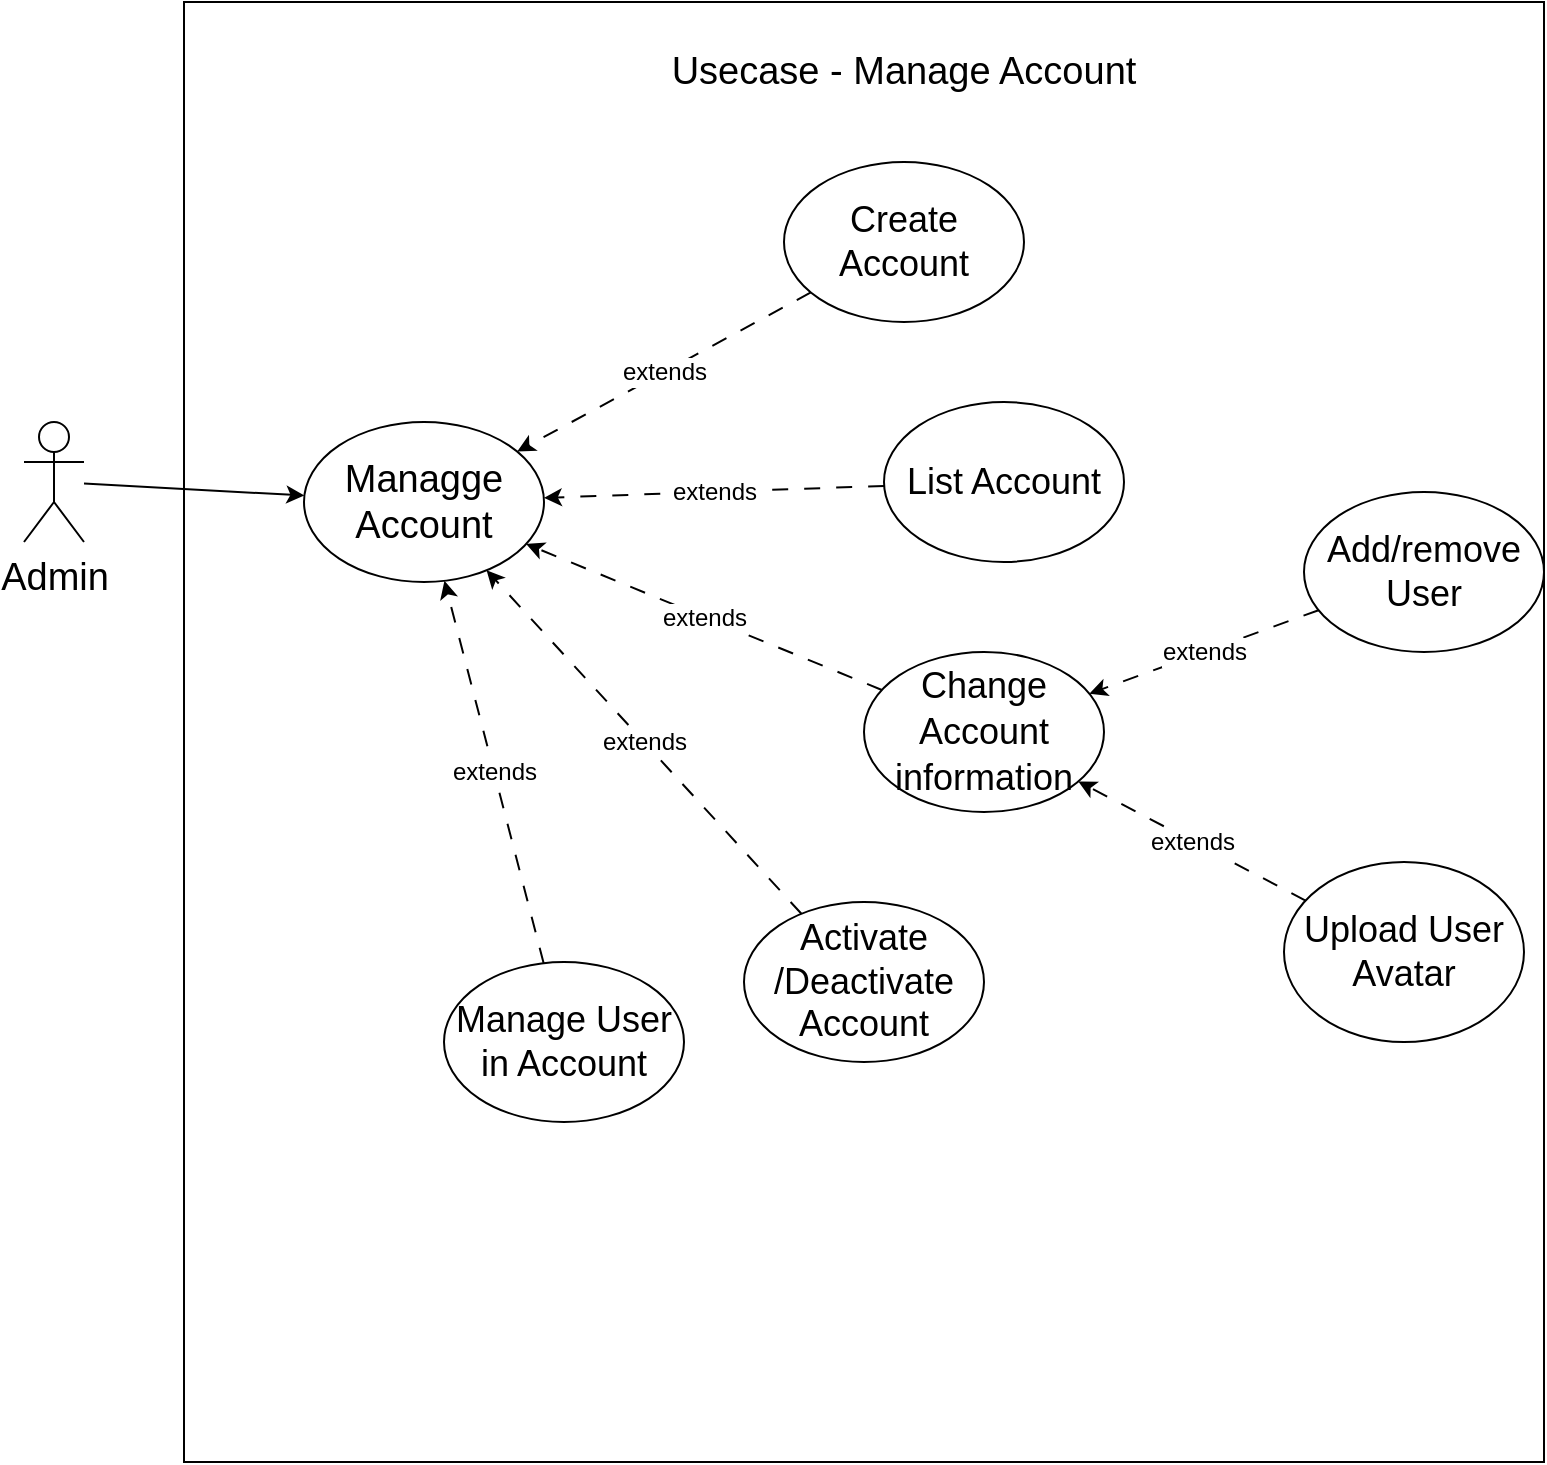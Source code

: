 <mxfile version="20.8.18" type="github">
  <diagram name="Page-1" id="XzVBgIWI4deymh5A6jbV">
    <mxGraphModel dx="957" dy="811" grid="1" gridSize="10" guides="1" tooltips="1" connect="1" arrows="1" fold="1" page="1" pageScale="1" pageWidth="850" pageHeight="1100" math="0" shadow="0">
      <root>
        <mxCell id="0" />
        <mxCell id="1" parent="0" />
        <mxCell id="UxGyb9DE3IA88hsAa_5P-1" value="" style="rounded=0;whiteSpace=wrap;html=1;fontFamily=Helvetica;fontSize=19;" vertex="1" parent="1">
          <mxGeometry x="120" y="20" width="680" height="730" as="geometry" />
        </mxCell>
        <mxCell id="UxGyb9DE3IA88hsAa_5P-2" value="Usecase - Manage Account" style="text;html=1;strokeColor=none;fillColor=none;align=center;verticalAlign=middle;whiteSpace=wrap;rounded=0;fontSize=19;fontFamily=Helvetica;" vertex="1" parent="1">
          <mxGeometry x="345" y="40" width="270" height="30" as="geometry" />
        </mxCell>
        <mxCell id="UxGyb9DE3IA88hsAa_5P-5" style="edgeStyle=none;rounded=0;orthogonalLoop=1;jettySize=auto;html=1;fontFamily=Helvetica;fontSize=12;" edge="1" parent="1" source="UxGyb9DE3IA88hsAa_5P-6" target="UxGyb9DE3IA88hsAa_5P-7">
          <mxGeometry relative="1" as="geometry" />
        </mxCell>
        <mxCell id="UxGyb9DE3IA88hsAa_5P-6" value="&lt;div&gt;Admin&lt;/div&gt;" style="shape=umlActor;verticalLabelPosition=bottom;verticalAlign=top;html=1;outlineConnect=0;fontFamily=Helvetica;fontSize=19;" vertex="1" parent="1">
          <mxGeometry x="40" y="230" width="30" height="60" as="geometry" />
        </mxCell>
        <mxCell id="UxGyb9DE3IA88hsAa_5P-7" value="Managge Account" style="ellipse;whiteSpace=wrap;html=1;fontFamily=Helvetica;fontSize=19;" vertex="1" parent="1">
          <mxGeometry x="180" y="230" width="120" height="80" as="geometry" />
        </mxCell>
        <mxCell id="UxGyb9DE3IA88hsAa_5P-8" value="extends" style="edgeStyle=none;rounded=0;orthogonalLoop=1;jettySize=auto;html=1;fontFamily=Helvetica;fontSize=12;dashed=1;dashPattern=8 8;" edge="1" parent="1" source="UxGyb9DE3IA88hsAa_5P-9" target="UxGyb9DE3IA88hsAa_5P-7">
          <mxGeometry relative="1" as="geometry" />
        </mxCell>
        <mxCell id="UxGyb9DE3IA88hsAa_5P-9" value="&lt;font style=&quot;font-size: 18px;&quot;&gt;Change Account information&lt;br&gt;&lt;/font&gt;" style="ellipse;whiteSpace=wrap;html=1;fontFamily=Helvetica;fontSize=19;" vertex="1" parent="1">
          <mxGeometry x="460" y="345" width="120" height="80" as="geometry" />
        </mxCell>
        <mxCell id="UxGyb9DE3IA88hsAa_5P-10" value="extends" style="edgeStyle=none;rounded=0;orthogonalLoop=1;jettySize=auto;html=1;dashed=1;dashPattern=8 8;fontFamily=Helvetica;fontSize=12;" edge="1" parent="1" source="UxGyb9DE3IA88hsAa_5P-11" target="UxGyb9DE3IA88hsAa_5P-9">
          <mxGeometry relative="1" as="geometry" />
        </mxCell>
        <mxCell id="UxGyb9DE3IA88hsAa_5P-11" value="Upload User Avatar" style="ellipse;whiteSpace=wrap;html=1;fontFamily=Helvetica;fontSize=18;" vertex="1" parent="1">
          <mxGeometry x="670" y="450" width="120" height="90" as="geometry" />
        </mxCell>
        <mxCell id="UxGyb9DE3IA88hsAa_5P-12" value="extends" style="edgeStyle=none;rounded=0;orthogonalLoop=1;jettySize=auto;html=1;dashed=1;dashPattern=8 8;fontFamily=Helvetica;fontSize=12;" edge="1" parent="1" source="UxGyb9DE3IA88hsAa_5P-13" target="UxGyb9DE3IA88hsAa_5P-7">
          <mxGeometry relative="1" as="geometry" />
        </mxCell>
        <mxCell id="UxGyb9DE3IA88hsAa_5P-13" value="Create Account" style="ellipse;whiteSpace=wrap;html=1;fontFamily=Helvetica;fontSize=18;" vertex="1" parent="1">
          <mxGeometry x="420" y="100" width="120" height="80" as="geometry" />
        </mxCell>
        <mxCell id="UxGyb9DE3IA88hsAa_5P-15" value="extends" style="edgeStyle=none;rounded=0;orthogonalLoop=1;jettySize=auto;html=1;fontFamily=Helvetica;fontSize=12;dashed=1;dashPattern=8 8;" edge="1" parent="1" source="UxGyb9DE3IA88hsAa_5P-14" target="UxGyb9DE3IA88hsAa_5P-7">
          <mxGeometry relative="1" as="geometry" />
        </mxCell>
        <mxCell id="UxGyb9DE3IA88hsAa_5P-14" value="List Account" style="ellipse;whiteSpace=wrap;html=1;fontFamily=Helvetica;fontSize=18;" vertex="1" parent="1">
          <mxGeometry x="470" y="220" width="120" height="80" as="geometry" />
        </mxCell>
        <mxCell id="UxGyb9DE3IA88hsAa_5P-17" value="extends" style="edgeStyle=none;rounded=0;orthogonalLoop=1;jettySize=auto;html=1;dashed=1;dashPattern=8 8;fontFamily=Helvetica;fontSize=12;" edge="1" parent="1" source="UxGyb9DE3IA88hsAa_5P-16" target="UxGyb9DE3IA88hsAa_5P-9">
          <mxGeometry relative="1" as="geometry" />
        </mxCell>
        <mxCell id="UxGyb9DE3IA88hsAa_5P-16" value="Add/remove User" style="ellipse;whiteSpace=wrap;html=1;fontFamily=Helvetica;fontSize=18;" vertex="1" parent="1">
          <mxGeometry x="680" y="265" width="120" height="80" as="geometry" />
        </mxCell>
        <mxCell id="UxGyb9DE3IA88hsAa_5P-19" value="extends" style="edgeStyle=none;rounded=0;orthogonalLoop=1;jettySize=auto;html=1;dashed=1;dashPattern=8 8;fontFamily=Helvetica;fontSize=12;" edge="1" parent="1" source="UxGyb9DE3IA88hsAa_5P-18" target="UxGyb9DE3IA88hsAa_5P-7">
          <mxGeometry relative="1" as="geometry" />
        </mxCell>
        <mxCell id="UxGyb9DE3IA88hsAa_5P-18" value="Activate&lt;br&gt;/Deactivate Account" style="ellipse;whiteSpace=wrap;html=1;fontFamily=Helvetica;fontSize=18;" vertex="1" parent="1">
          <mxGeometry x="400" y="470" width="120" height="80" as="geometry" />
        </mxCell>
        <mxCell id="UxGyb9DE3IA88hsAa_5P-22" value="extends" style="edgeStyle=none;rounded=0;orthogonalLoop=1;jettySize=auto;html=1;dashed=1;dashPattern=8 8;fontFamily=Helvetica;fontSize=12;" edge="1" parent="1" source="UxGyb9DE3IA88hsAa_5P-21" target="UxGyb9DE3IA88hsAa_5P-7">
          <mxGeometry relative="1" as="geometry" />
        </mxCell>
        <mxCell id="UxGyb9DE3IA88hsAa_5P-21" value="Manage User in Account" style="ellipse;whiteSpace=wrap;html=1;fontFamily=Helvetica;fontSize=18;" vertex="1" parent="1">
          <mxGeometry x="250" y="500" width="120" height="80" as="geometry" />
        </mxCell>
      </root>
    </mxGraphModel>
  </diagram>
</mxfile>
